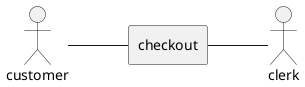 @startuml
left to right direction
skinparam packageStyle rectangle
actor customer
actor clerk
rectangle checkout {
    customer -- (checkout)
    ' (checkout) .> (payment) : include
    ' (help) .> (checkout) : extends
    (checkout) -- clerk
}
@enduml